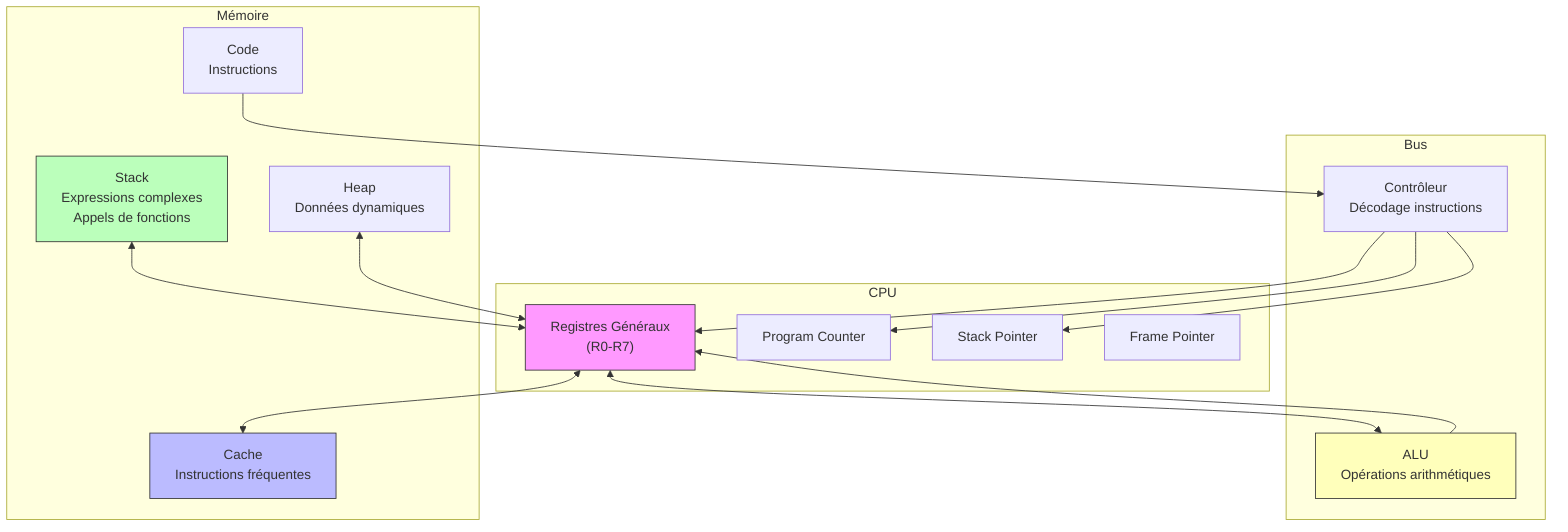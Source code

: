 flowchart TD
    subgraph "CPU"
        R["Registres Généraux<br/>(R0-R7)"]
        PC["Program Counter"]
        SP["Stack Pointer"]
        FP["Frame Pointer"]
    end

    subgraph "Mémoire"
        CACHE["Cache<br/>Instructions fréquentes"]
        STACK["Stack<br/>Expressions complexes<br/>Appels de fonctions"]
        HEAP["Heap<br/>Données dynamiques"]
        CODE["Code<br/>Instructions"]
    end

    subgraph "Bus"
        ALU["ALU<br/>Opérations arithmétiques"]
        CTRL["Contrôleur<br/>Décodage instructions"]
    end

    R <--> ALU
    R <--> CACHE
    STACK <--> R
    HEAP <--> R
    CODE --> CTRL
    CTRL --> R
    CTRL --> PC
    CTRL --> SP
    ALU --> R
    
    style R fill:#f9f,stroke:#333
    style CACHE fill:#bbf,stroke:#333
    style STACK fill:#bfb,stroke:#333
    style ALU fill:#ffb,stroke:#333